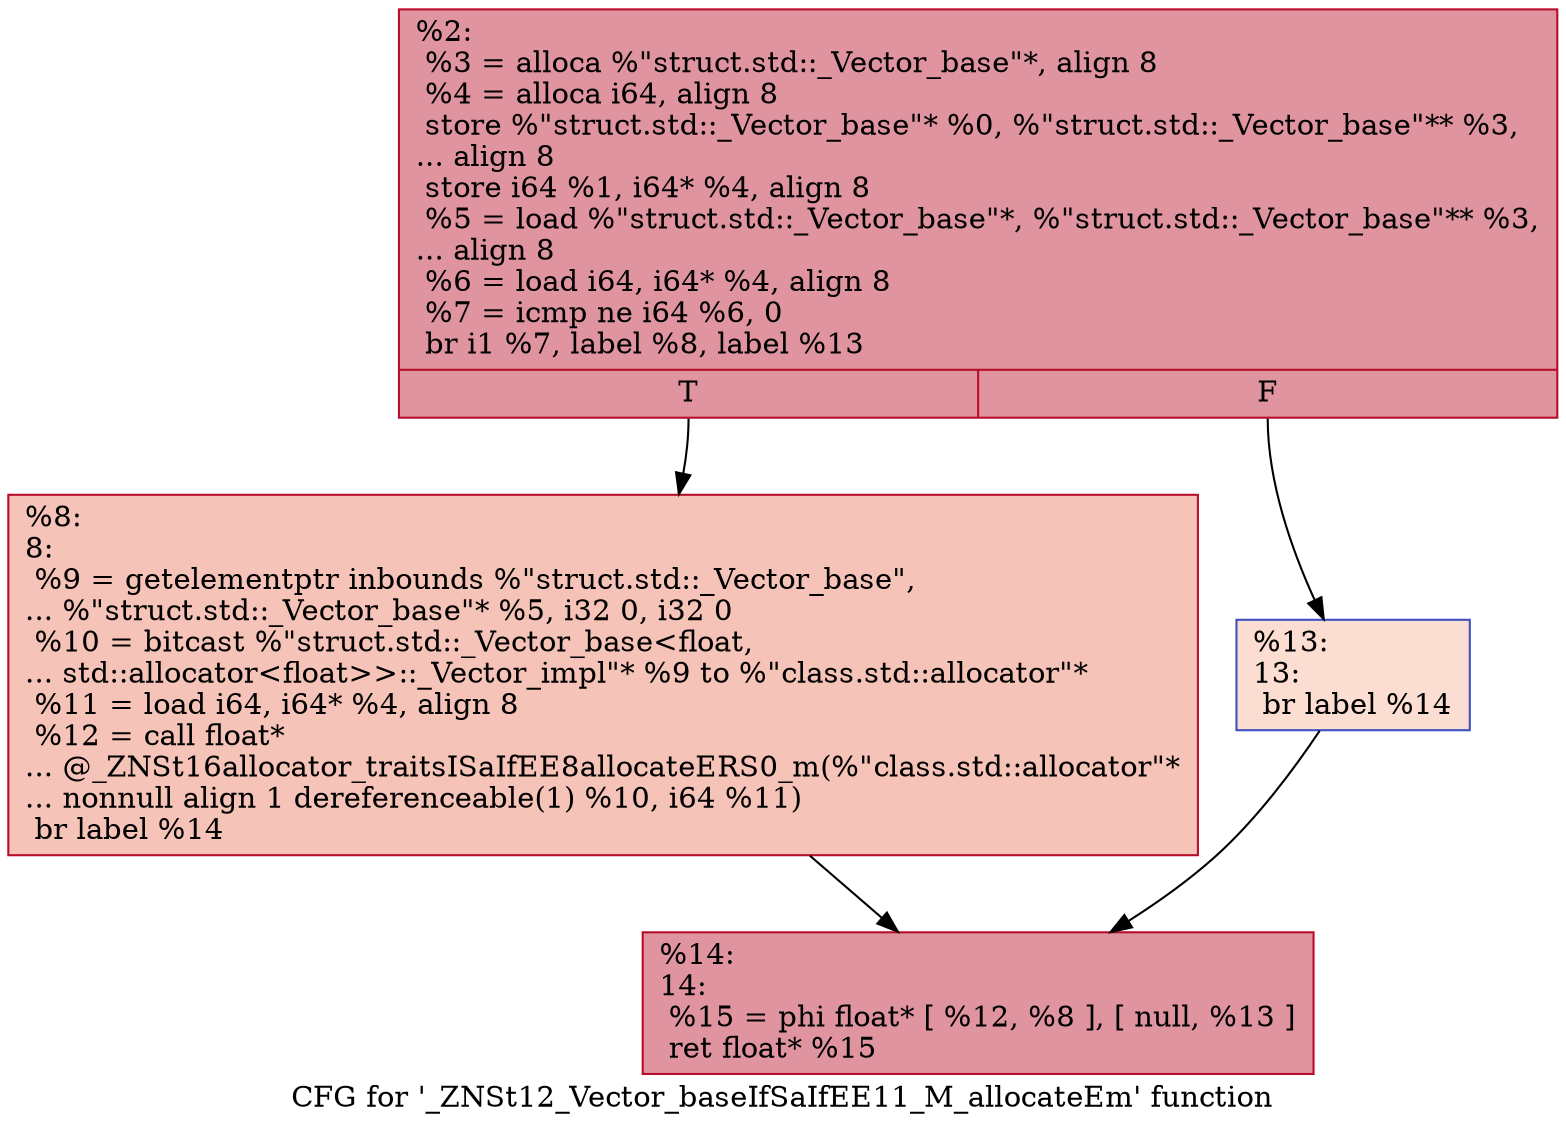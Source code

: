 digraph "CFG for '_ZNSt12_Vector_baseIfSaIfEE11_M_allocateEm' function" {
	label="CFG for '_ZNSt12_Vector_baseIfSaIfEE11_M_allocateEm' function";

	Node0x559363e2ab70 [shape=record,color="#b70d28ff", style=filled, fillcolor="#b70d2870",label="{%2:\l  %3 = alloca %\"struct.std::_Vector_base\"*, align 8\l  %4 = alloca i64, align 8\l  store %\"struct.std::_Vector_base\"* %0, %\"struct.std::_Vector_base\"** %3,\l... align 8\l  store i64 %1, i64* %4, align 8\l  %5 = load %\"struct.std::_Vector_base\"*, %\"struct.std::_Vector_base\"** %3,\l... align 8\l  %6 = load i64, i64* %4, align 8\l  %7 = icmp ne i64 %6, 0\l  br i1 %7, label %8, label %13\l|{<s0>T|<s1>F}}"];
	Node0x559363e2ab70:s0 -> Node0x559363e2aef0;
	Node0x559363e2ab70:s1 -> Node0x559363e2af40;
	Node0x559363e2aef0 [shape=record,color="#b70d28ff", style=filled, fillcolor="#e8765c70",label="{%8:\l8:                                                \l  %9 = getelementptr inbounds %\"struct.std::_Vector_base\",\l... %\"struct.std::_Vector_base\"* %5, i32 0, i32 0\l  %10 = bitcast %\"struct.std::_Vector_base\<float,\l... std::allocator\<float\>\>::_Vector_impl\"* %9 to %\"class.std::allocator\"*\l  %11 = load i64, i64* %4, align 8\l  %12 = call float*\l... @_ZNSt16allocator_traitsISaIfEE8allocateERS0_m(%\"class.std::allocator\"*\l... nonnull align 1 dereferenceable(1) %10, i64 %11)\l  br label %14\l}"];
	Node0x559363e2aef0 -> Node0x559363e2b3c0;
	Node0x559363e2af40 [shape=record,color="#3d50c3ff", style=filled, fillcolor="#f7b39670",label="{%13:\l13:                                               \l  br label %14\l}"];
	Node0x559363e2af40 -> Node0x559363e2b3c0;
	Node0x559363e2b3c0 [shape=record,color="#b70d28ff", style=filled, fillcolor="#b70d2870",label="{%14:\l14:                                               \l  %15 = phi float* [ %12, %8 ], [ null, %13 ]\l  ret float* %15\l}"];
}
